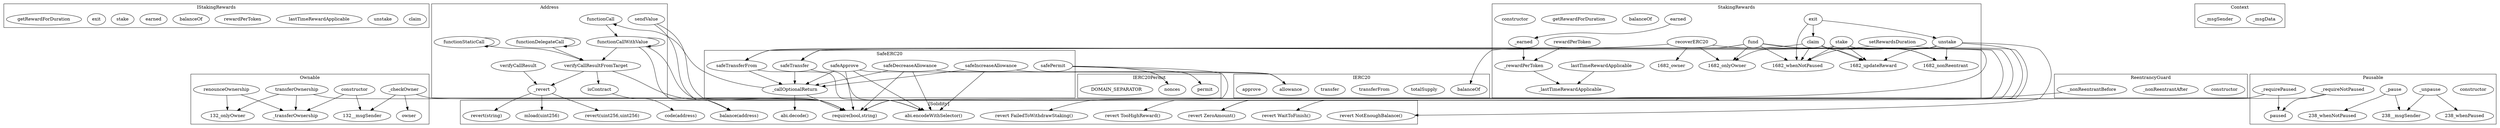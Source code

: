 strict digraph {
subgraph cluster_1056_IStakingRewards {
label = "IStakingRewards"
"1056_claim" [label="claim"]
"1056_unstake" [label="unstake"]
"1056_lastTimeRewardApplicable" [label="lastTimeRewardApplicable"]
"1056_rewardPerToken" [label="rewardPerToken"]
"1056_balanceOf" [label="balanceOf"]
"1056_earned" [label="earned"]
"1056_stake" [label="stake"]
"1056_exit" [label="exit"]
"1056_getRewardForDuration" [label="getRewardForDuration"]
}subgraph cluster_132_Ownable {
label = "Ownable"
"132_constructor" [label="constructor"]
"132_owner" [label="owner"]
"132__transferOwnership" [label="_transferOwnership"]
"132__checkOwner" [label="_checkOwner"]
"132_transferOwnership" [label="transferOwnership"]
"132_renounceOwnership" [label="renounceOwnership"]
"132__checkOwner" -> "132__msgSender"
"132_transferOwnership" -> "132_onlyOwner"
"132_constructor" -> "132__msgSender"
"132__checkOwner" -> "132_owner"
"132_renounceOwnership" -> "132__transferOwnership"
"132_renounceOwnership" -> "132_onlyOwner"
"132_constructor" -> "132__transferOwnership"
"132_transferOwnership" -> "132__transferOwnership"
}subgraph cluster_679_Address {
label = "Address"
"679_isContract" [label="isContract"]
"679__revert" [label="_revert"]
"679_verifyCallResultFromTarget" [label="verifyCallResultFromTarget"]
"679_sendValue" [label="sendValue"]
"679_verifyCallResult" [label="verifyCallResult"]
"679_functionCall" [label="functionCall"]
"679_functionDelegateCall" [label="functionDelegateCall"]
"679_functionStaticCall" [label="functionStaticCall"]
"679_functionCallWithValue" [label="functionCallWithValue"]
"679_verifyCallResult" -> "679__revert"
"679_verifyCallResultFromTarget" -> "679__revert"
"679_functionDelegateCall" -> "679_functionDelegateCall"
"679_functionDelegateCall" -> "679_verifyCallResultFromTarget"
"679_verifyCallResultFromTarget" -> "679_isContract"
"679_functionCall" -> "679_functionCallWithValue"
"679_functionStaticCall" -> "679_verifyCallResultFromTarget"
"679_functionCallWithValue" -> "679_verifyCallResultFromTarget"
"679_functionStaticCall" -> "679_functionStaticCall"
"679_functionCallWithValue" -> "679_functionCallWithValue"
}subgraph cluster_238_Pausable {
label = "Pausable"
"238_constructor" [label="constructor"]
"238__unpause" [label="_unpause"]
"238__pause" [label="_pause"]
"238_paused" [label="paused"]
"238__requireNotPaused" [label="_requireNotPaused"]
"238__requirePaused" [label="_requirePaused"]
"238__unpause" -> "238__msgSender"
"238__unpause" -> "238_whenPaused"
"238__pause" -> "238_whenNotPaused"
"238__pause" -> "238__msgSender"
"238__requireNotPaused" -> "238_paused"
"238__requirePaused" -> "238_paused"
}subgraph cluster_1009_ReentrancyGuard {
label = "ReentrancyGuard"
"1009_constructor" [label="constructor"]
"1009__nonReentrantAfter" [label="_nonReentrantAfter"]
"1009__nonReentrantBefore" [label="_nonReentrantBefore"]
}subgraph cluster_1682_StakingRewards {
label = "StakingRewards"
"1682_exit" [label="exit"]
"1682_fund" [label="fund"]
"1682_earned" [label="earned"]
"1682_rewardPerToken" [label="rewardPerToken"]
"1682_balanceOf" [label="balanceOf"]
"1682_stake" [label="stake"]
"1682_claim" [label="claim"]
"1682_lastTimeRewardApplicable" [label="lastTimeRewardApplicable"]
"1682_setRewardsDuration" [label="setRewardsDuration"]
"1682_getRewardForDuration" [label="getRewardForDuration"]
"1682_constructor" [label="constructor"]
"1682__rewardPerToken" [label="_rewardPerToken"]
"1682_recoverERC20" [label="recoverERC20"]
"1682__earned" [label="_earned"]
"1682__lastTimeRewardApplicable" [label="_lastTimeRewardApplicable"]
"1682_unstake" [label="unstake"]
"1682_unstake" -> "1682_updateReward"
"1682_claim" -> "1682_updateReward"
"1682_exit" -> "1682_unstake"
"1682_fund" -> "1682_onlyOwner"
"1682_exit" -> "1682_whenNotPaused"
"1682_rewardPerToken" -> "1682__rewardPerToken"
"1682_lastTimeRewardApplicable" -> "1682__lastTimeRewardApplicable"
"1682_stake" -> "1682_nonReentrant"
"1682_recoverERC20" -> "1682_onlyOwner"
"1682_earned" -> "1682__earned"
"1682_unstake" -> "1682_whenNotPaused"
"1682_unstake" -> "1682_nonReentrant"
"1682_claim" -> "1682_whenNotPaused"
"1682_recoverERC20" -> "1682_owner"
"1682__rewardPerToken" -> "1682__lastTimeRewardApplicable"
"1682_stake" -> "1682_updateReward"
"1682_stake" -> "1682_whenNotPaused"
"1682_setRewardsDuration" -> "1682_onlyOwner"
"1682_claim" -> "1682_nonReentrant"
"1682_fund" -> "1682_whenNotPaused"
"1682__earned" -> "1682__rewardPerToken"
"1682_fund" -> "1682_updateReward"
"1682_exit" -> "1682_claim"
}subgraph cluster_273_IERC20Permit {
label = "IERC20Permit"
"273_permit" [label="permit"]
"273_nonces" [label="nonces"]
"273_DOMAIN_SEPARATOR" [label="DOMAIN_SEPARATOR"]
}subgraph cluster_21_Context {
label = "Context"
"21__msgData" [label="_msgData"]
"21__msgSender" [label="_msgSender"]
}subgraph cluster_956_SafeERC20 {
label = "SafeERC20"
"956_safeTransferFrom" [label="safeTransferFrom"]
"956_safeDecreaseAllowance" [label="safeDecreaseAllowance"]
"956__callOptionalReturn" [label="_callOptionalReturn"]
"956_safeApprove" [label="safeApprove"]
"956_safeTransfer" [label="safeTransfer"]
"956_safeIncreaseAllowance" [label="safeIncreaseAllowance"]
"956_safePermit" [label="safePermit"]
"956_safeIncreaseAllowance" -> "956__callOptionalReturn"
"956_safeDecreaseAllowance" -> "956__callOptionalReturn"
"956_safeApprove" -> "956__callOptionalReturn"
"956_safeTransfer" -> "956__callOptionalReturn"
"956_safeTransferFrom" -> "956__callOptionalReturn"
}subgraph cluster_350_IERC20 {
label = "IERC20"
"350_balanceOf" [label="balanceOf"]
"350_totalSupply" [label="totalSupply"]
"350_transferFrom" [label="transferFrom"]
"350_transfer" [label="transfer"]
"350_allowance" [label="allowance"]
"350_approve" [label="approve"]
}subgraph cluster_solidity {
label = "[Solidity]"
"revert(string)" 
"revert ZeroAmount()" 
"code(address)" 
"require(bool,string)" 
"revert NotEnoughBalance()" 
"abi.decode()" 
"revert FailedToWithdrawStaking()" 
"revert TooHighReward()" 
"mload(uint256)" 
"revert(uint256,uint256)" 
"abi.encodeWithSelector()" 
"balance(address)" 
"revert WaitToFinish()" 
"956_safeApprove" -> "abi.encodeWithSelector()"
"238__requireNotPaused" -> "require(bool,string)"
"1682_fund" -> "revert TooHighReward()"
"679_functionCallWithValue" -> "require(bool,string)"
"956_safeIncreaseAllowance" -> "abi.encodeWithSelector()"
"1682_setRewardsDuration" -> "revert WaitToFinish()"
"679_isContract" -> "code(address)"
"679_functionCallWithValue" -> "balance(address)"
"679_sendValue" -> "require(bool,string)"
"679__revert" -> "revert(string)"
"132__checkOwner" -> "require(bool,string)"
"238__requirePaused" -> "require(bool,string)"
"1682_unstake" -> "revert ZeroAmount()"
"956_safeDecreaseAllowance" -> "require(bool,string)"
"1009__nonReentrantBefore" -> "require(bool,string)"
"1682_recoverERC20" -> "revert FailedToWithdrawStaking()"
"132_transferOwnership" -> "require(bool,string)"
"956_safePermit" -> "require(bool,string)"
"956__callOptionalReturn" -> "abi.decode()"
"679__revert" -> "mload(uint256)"
"956_safeTransfer" -> "abi.encodeWithSelector()"
"679_verifyCallResultFromTarget" -> "require(bool,string)"
"956_safeTransferFrom" -> "abi.encodeWithSelector()"
"679_sendValue" -> "balance(address)"
"956_safeDecreaseAllowance" -> "abi.encodeWithSelector()"
"956__callOptionalReturn" -> "require(bool,string)"
"679__revert" -> "revert(uint256,uint256)"
"956_safeApprove" -> "require(bool,string)"
"1682_unstake" -> "revert NotEnoughBalance()"
"1682_stake" -> "revert ZeroAmount()"
}"1682_recoverERC20" -> "956_safeTransfer"
"956_safePermit" -> "273_nonces"
"1682_unstake" -> "956_safeTransfer"
"1682_fund" -> "956_safeTransferFrom"
"956_safeApprove" -> "350_allowance"
"1682_stake" -> "956_safeTransferFrom"
"956_safeIncreaseAllowance" -> "350_allowance"
"1682_claim" -> "956_safeTransfer"
"956_safePermit" -> "273_permit"
"956__callOptionalReturn" -> "679_functionCall"
"956_safeDecreaseAllowance" -> "350_allowance"
"1682_fund" -> "350_balanceOf"
}
